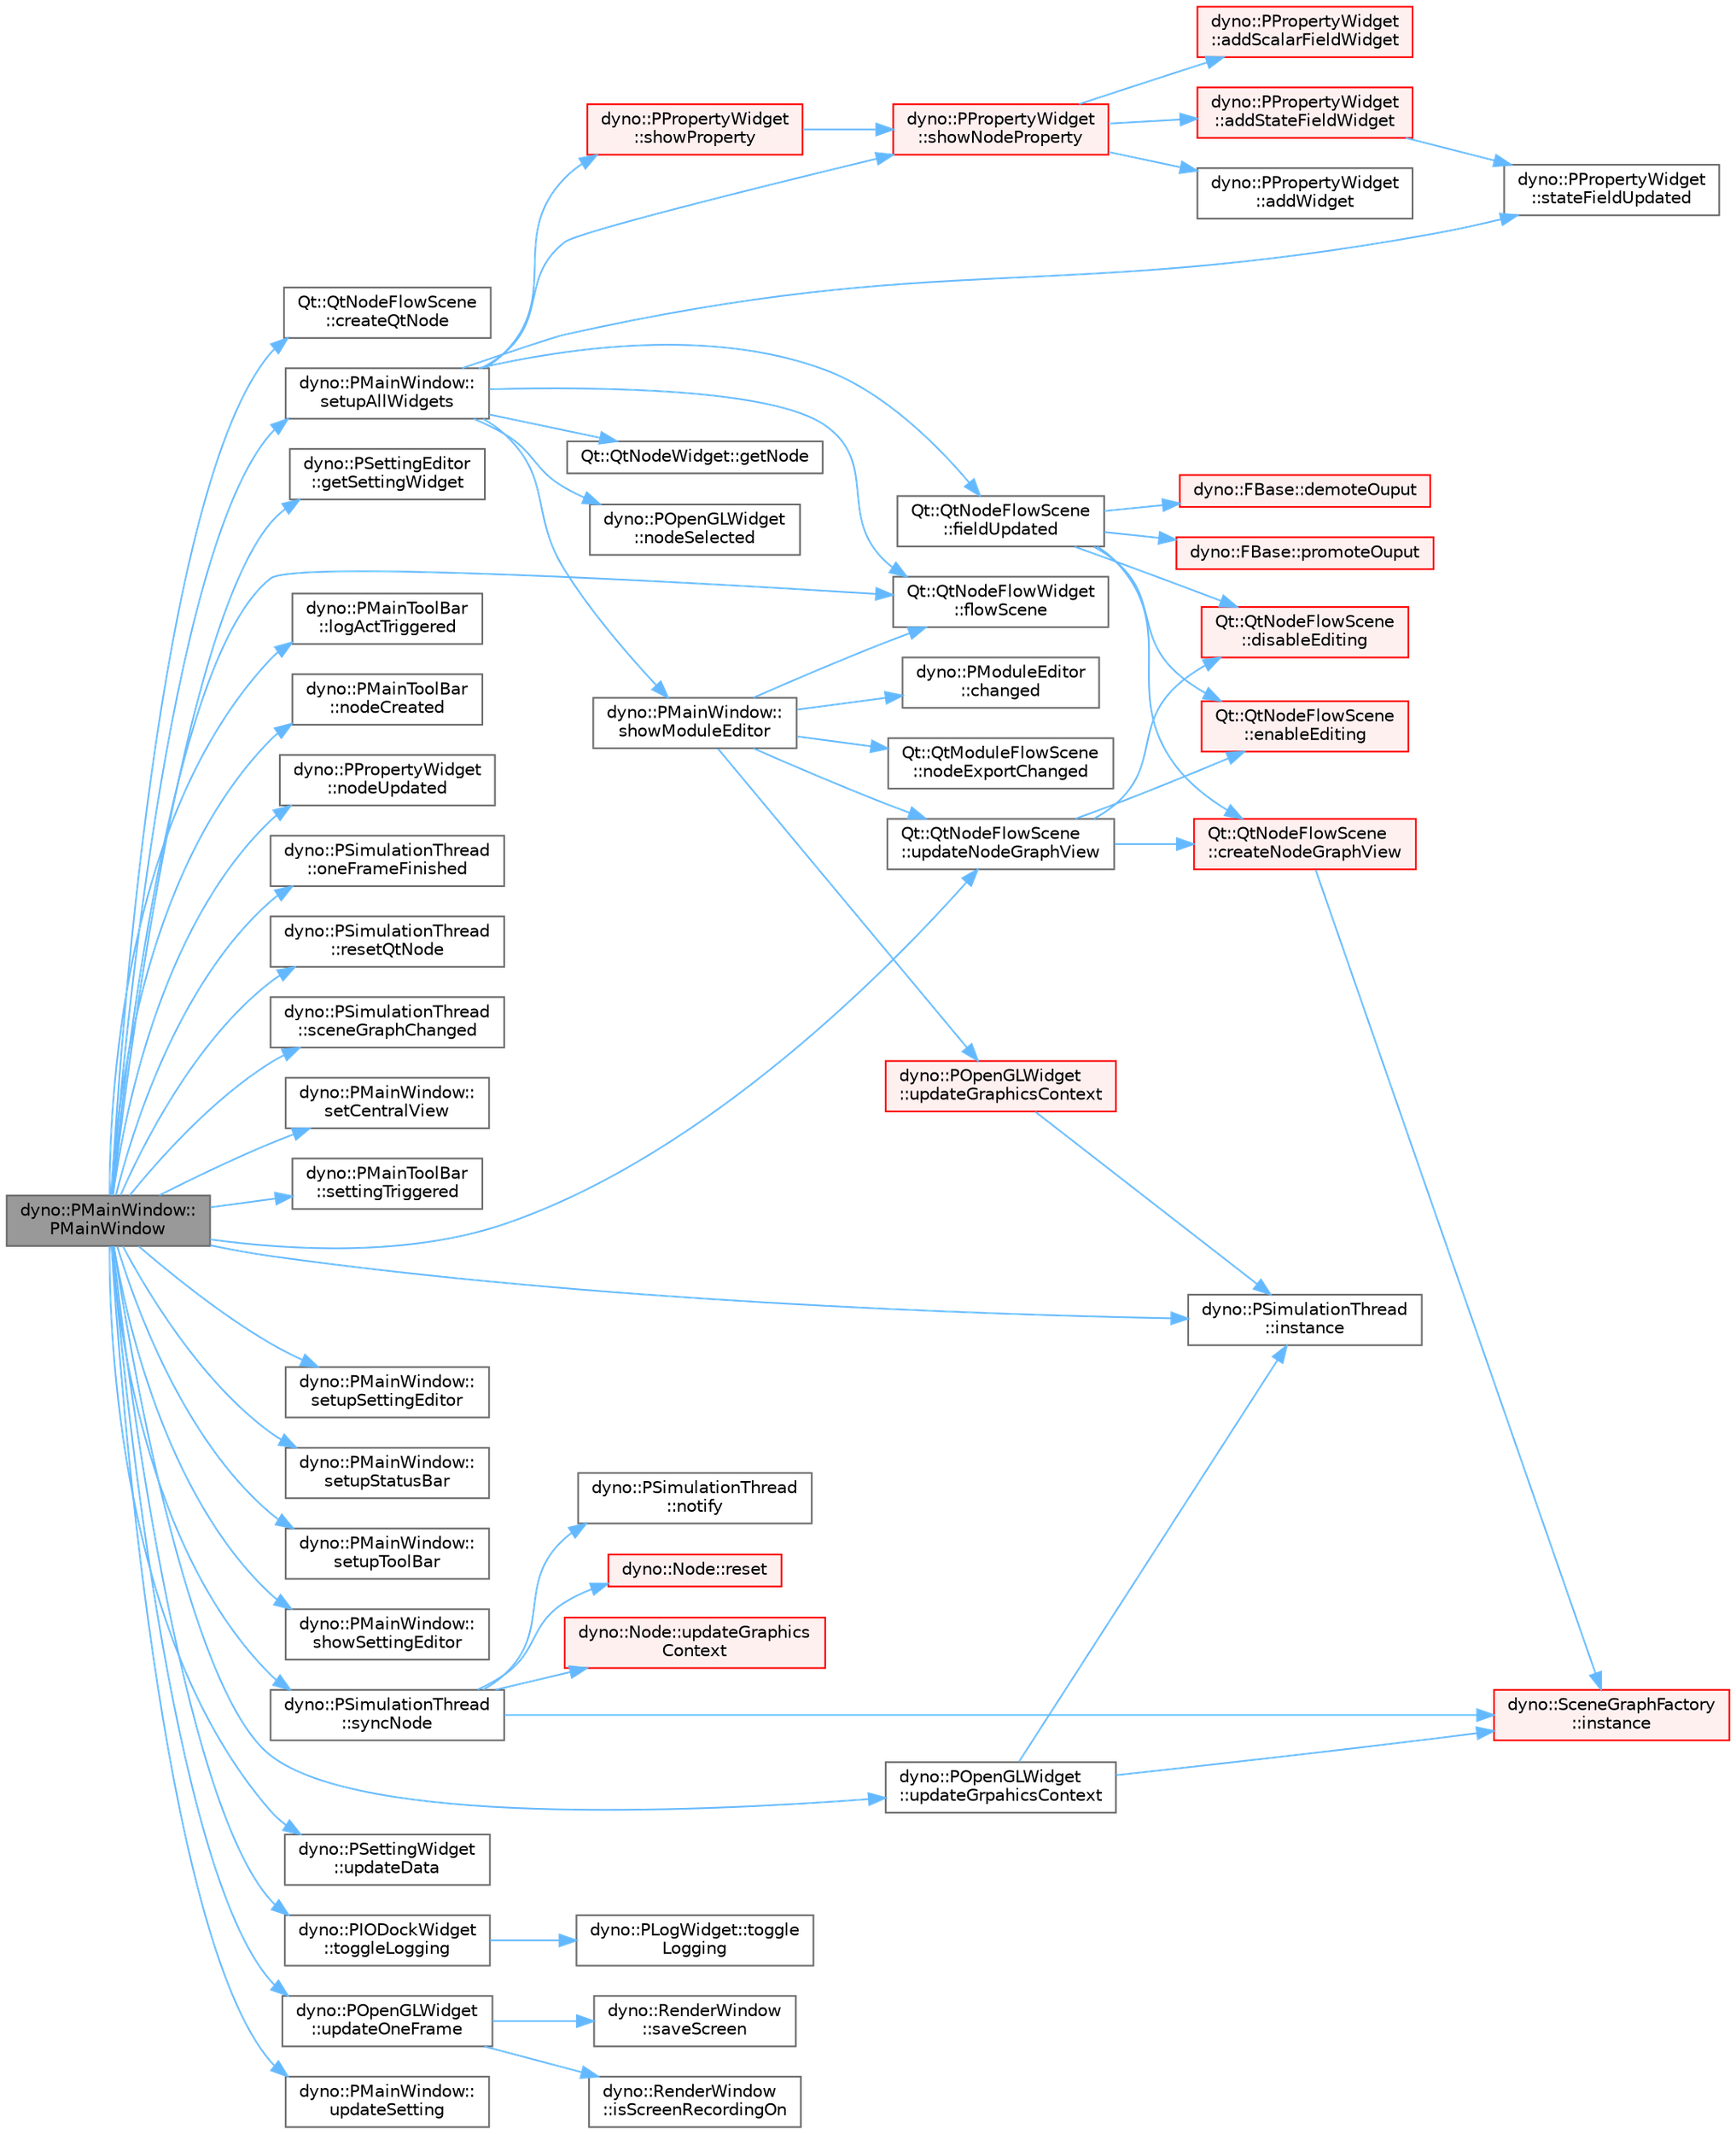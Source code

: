 digraph "dyno::PMainWindow::PMainWindow"
{
 // LATEX_PDF_SIZE
  bgcolor="transparent";
  edge [fontname=Helvetica,fontsize=10,labelfontname=Helvetica,labelfontsize=10];
  node [fontname=Helvetica,fontsize=10,shape=box,height=0.2,width=0.4];
  rankdir="LR";
  Node1 [id="Node000001",label="dyno::PMainWindow::\lPMainWindow",height=0.2,width=0.4,color="gray40", fillcolor="grey60", style="filled", fontcolor="black",tooltip=" "];
  Node1 -> Node2 [id="edge1_Node000001_Node000002",color="steelblue1",style="solid",tooltip=" "];
  Node2 [id="Node000002",label="Qt::QtNodeFlowScene\l::createQtNode",height=0.2,width=0.4,color="grey40", fillcolor="white", style="filled",URL="$class_qt_1_1_qt_node_flow_scene.html#a4062c8ef444936081cbf0c74b8a3b8bd",tooltip=" "];
  Node1 -> Node3 [id="edge2_Node000001_Node000003",color="steelblue1",style="solid",tooltip=" "];
  Node3 [id="Node000003",label="Qt::QtNodeFlowWidget\l::flowScene",height=0.2,width=0.4,color="grey40", fillcolor="white", style="filled",URL="$class_qt_1_1_qt_node_flow_widget.html#a17c1ab95842a6def36df6962ad45a32b",tooltip=" "];
  Node1 -> Node4 [id="edge3_Node000001_Node000004",color="steelblue1",style="solid",tooltip=" "];
  Node4 [id="Node000004",label="dyno::PSettingEditor\l::getSettingWidget",height=0.2,width=0.4,color="grey40", fillcolor="white", style="filled",URL="$classdyno_1_1_p_setting_editor.html#a6fd7a9fbc60b63e5df5fc8725e423de9",tooltip=" "];
  Node1 -> Node5 [id="edge4_Node000001_Node000005",color="steelblue1",style="solid",tooltip=" "];
  Node5 [id="Node000005",label="dyno::PSimulationThread\l::instance",height=0.2,width=0.4,color="grey40", fillcolor="white", style="filled",URL="$classdyno_1_1_p_simulation_thread.html#aa6c154b97badd562a3d04e7bf3b736b1",tooltip=" "];
  Node1 -> Node6 [id="edge5_Node000001_Node000006",color="steelblue1",style="solid",tooltip=" "];
  Node6 [id="Node000006",label="dyno::PMainToolBar\l::logActTriggered",height=0.2,width=0.4,color="grey40", fillcolor="white", style="filled",URL="$classdyno_1_1_p_main_tool_bar.html#a5c783ca19bff4c19cffa2839ceacc26b",tooltip=" "];
  Node1 -> Node7 [id="edge6_Node000001_Node000007",color="steelblue1",style="solid",tooltip=" "];
  Node7 [id="Node000007",label="dyno::PMainToolBar\l::nodeCreated",height=0.2,width=0.4,color="grey40", fillcolor="white", style="filled",URL="$classdyno_1_1_p_main_tool_bar.html#aa3fe8fd9a307bff07fa86adcd6401d9d",tooltip=" "];
  Node1 -> Node8 [id="edge7_Node000001_Node000008",color="steelblue1",style="solid",tooltip=" "];
  Node8 [id="Node000008",label="dyno::PPropertyWidget\l::nodeUpdated",height=0.2,width=0.4,color="grey40", fillcolor="white", style="filled",URL="$classdyno_1_1_p_property_widget.html#a1799a491d351417babb5a7cf24391421",tooltip=" "];
  Node1 -> Node9 [id="edge8_Node000001_Node000009",color="steelblue1",style="solid",tooltip=" "];
  Node9 [id="Node000009",label="dyno::PSimulationThread\l::oneFrameFinished",height=0.2,width=0.4,color="grey40", fillcolor="white", style="filled",URL="$classdyno_1_1_p_simulation_thread.html#a3537c0310a825e856d1af4e0c1e1846d",tooltip=" "];
  Node1 -> Node10 [id="edge9_Node000001_Node000010",color="steelblue1",style="solid",tooltip=" "];
  Node10 [id="Node000010",label="dyno::PSimulationThread\l::resetQtNode",height=0.2,width=0.4,color="grey40", fillcolor="white", style="filled",URL="$classdyno_1_1_p_simulation_thread.html#ab10c0371f9d5710b4a8f31d21316d34b",tooltip=" "];
  Node1 -> Node11 [id="edge10_Node000001_Node000011",color="steelblue1",style="solid",tooltip=" "];
  Node11 [id="Node000011",label="dyno::PSimulationThread\l::sceneGraphChanged",height=0.2,width=0.4,color="grey40", fillcolor="white", style="filled",URL="$classdyno_1_1_p_simulation_thread.html#a4762a73779f4b673d7aa2b27cd668dcc",tooltip=" "];
  Node1 -> Node12 [id="edge11_Node000001_Node000012",color="steelblue1",style="solid",tooltip=" "];
  Node12 [id="Node000012",label="dyno::PMainWindow::\lsetCentralView",height=0.2,width=0.4,color="grey40", fillcolor="white", style="filled",URL="$classdyno_1_1_p_main_window.html#ae0ddf592821bb06369f1bcd4e814e779",tooltip=" "];
  Node1 -> Node13 [id="edge12_Node000001_Node000013",color="steelblue1",style="solid",tooltip=" "];
  Node13 [id="Node000013",label="dyno::PMainToolBar\l::settingTriggered",height=0.2,width=0.4,color="grey40", fillcolor="white", style="filled",URL="$classdyno_1_1_p_main_tool_bar.html#ae48d828e68ec0a59aed85b414973a802",tooltip=" "];
  Node1 -> Node14 [id="edge13_Node000001_Node000014",color="steelblue1",style="solid",tooltip=" "];
  Node14 [id="Node000014",label="dyno::PMainWindow::\lsetupAllWidgets",height=0.2,width=0.4,color="grey40", fillcolor="white", style="filled",URL="$classdyno_1_1_p_main_window.html#ae6cab3b2d7262f7c6e8d0db355151c18",tooltip=" "];
  Node14 -> Node15 [id="edge14_Node000014_Node000015",color="steelblue1",style="solid",tooltip=" "];
  Node15 [id="Node000015",label="Qt::QtNodeFlowScene\l::fieldUpdated",height=0.2,width=0.4,color="grey40", fillcolor="white", style="filled",URL="$class_qt_1_1_qt_node_flow_scene.html#ae706c22e0e9f25428ef70bf3177767f2",tooltip=" "];
  Node15 -> Node16 [id="edge15_Node000015_Node000016",color="steelblue1",style="solid",tooltip=" "];
  Node16 [id="Node000016",label="Qt::QtNodeFlowScene\l::createNodeGraphView",height=0.2,width=0.4,color="red", fillcolor="#FFF0F0", style="filled",URL="$class_qt_1_1_qt_node_flow_scene.html#a89206a4a64a463931313a1facf24da06",tooltip="create a QT-based view for the active scene graph."];
  Node16 -> Node20 [id="edge16_Node000016_Node000020",color="steelblue1",style="solid",tooltip=" "];
  Node20 [id="Node000020",label="dyno::SceneGraphFactory\l::instance",height=0.2,width=0.4,color="red", fillcolor="#FFF0F0", style="filled",URL="$classdyno_1_1_scene_graph_factory.html#a734602c4eaa53d89bd0293015383677b",tooltip=" "];
  Node15 -> Node23 [id="edge17_Node000015_Node000023",color="steelblue1",style="solid",tooltip=" "];
  Node23 [id="Node000023",label="dyno::FBase::demoteOuput",height=0.2,width=0.4,color="red", fillcolor="#FFF0F0", style="filled",URL="$classdyno_1_1_f_base.html#ac77a8b8016d61729e4051ce95b7af4b4",tooltip="Hide a state field from outputs."];
  Node15 -> Node26 [id="edge18_Node000015_Node000026",color="steelblue1",style="solid",tooltip=" "];
  Node26 [id="Node000026",label="Qt::QtNodeFlowScene\l::disableEditing",height=0.2,width=0.4,color="red", fillcolor="#FFF0F0", style="filled",URL="$class_qt_1_1_qt_node_flow_scene.html#aa26f9a3ae86fe2565a7a50c5274d180c",tooltip=" "];
  Node15 -> Node28 [id="edge19_Node000015_Node000028",color="steelblue1",style="solid",tooltip=" "];
  Node28 [id="Node000028",label="Qt::QtNodeFlowScene\l::enableEditing",height=0.2,width=0.4,color="red", fillcolor="#FFF0F0", style="filled",URL="$class_qt_1_1_qt_node_flow_scene.html#af484b83f48a4bd4585e12ed65f088cea",tooltip=" "];
  Node15 -> Node30 [id="edge20_Node000015_Node000030",color="steelblue1",style="solid",tooltip=" "];
  Node30 [id="Node000030",label="dyno::FBase::promoteOuput",height=0.2,width=0.4,color="red", fillcolor="#FFF0F0", style="filled",URL="$classdyno_1_1_f_base.html#a3e7cf3c5b35244831c956ddd77a3eade",tooltip="Display a state field as an ouput field."];
  Node14 -> Node3 [id="edge21_Node000014_Node000003",color="steelblue1",style="solid",tooltip=" "];
  Node14 -> Node32 [id="edge22_Node000014_Node000032",color="steelblue1",style="solid",tooltip=" "];
  Node32 [id="Node000032",label="Qt::QtNodeWidget::getNode",height=0.2,width=0.4,color="grey40", fillcolor="white", style="filled",URL="$class_qt_1_1_qt_node_widget.html#af1350f75e828fab6b9713c6ed0719406",tooltip=" "];
  Node14 -> Node33 [id="edge23_Node000014_Node000033",color="steelblue1",style="solid",tooltip=" "];
  Node33 [id="Node000033",label="dyno::POpenGLWidget\l::nodeSelected",height=0.2,width=0.4,color="grey40", fillcolor="white", style="filled",URL="$classdyno_1_1_p_open_g_l_widget.html#a004301e0078029cc3a9c24786d0a0d74",tooltip=" "];
  Node14 -> Node34 [id="edge24_Node000014_Node000034",color="steelblue1",style="solid",tooltip=" "];
  Node34 [id="Node000034",label="dyno::PMainWindow::\lshowModuleEditor",height=0.2,width=0.4,color="grey40", fillcolor="white", style="filled",URL="$classdyno_1_1_p_main_window.html#a7b4fc7b67d578c57cc9600ed7aeb0154",tooltip=" "];
  Node34 -> Node35 [id="edge25_Node000034_Node000035",color="steelblue1",style="solid",tooltip=" "];
  Node35 [id="Node000035",label="dyno::PModuleEditor\l::changed",height=0.2,width=0.4,color="grey40", fillcolor="white", style="filled",URL="$classdyno_1_1_p_module_editor.html#ac9ceeb27cdb346e94ef4c017f359f5b5",tooltip=" "];
  Node34 -> Node3 [id="edge26_Node000034_Node000003",color="steelblue1",style="solid",tooltip=" "];
  Node34 -> Node36 [id="edge27_Node000034_Node000036",color="steelblue1",style="solid",tooltip=" "];
  Node36 [id="Node000036",label="Qt::QtModuleFlowScene\l::nodeExportChanged",height=0.2,width=0.4,color="grey40", fillcolor="white", style="filled",URL="$class_qt_1_1_qt_module_flow_scene.html#a59a16aca07909797ab11a4076534819e",tooltip=" "];
  Node34 -> Node37 [id="edge28_Node000034_Node000037",color="steelblue1",style="solid",tooltip=" "];
  Node37 [id="Node000037",label="dyno::POpenGLWidget\l::updateGraphicsContext",height=0.2,width=0.4,color="red", fillcolor="#FFF0F0", style="filled",URL="$classdyno_1_1_p_open_g_l_widget.html#a28e1f9015720364115be83ab5ba89d18",tooltip=" "];
  Node37 -> Node5 [id="edge29_Node000037_Node000005",color="steelblue1",style="solid",tooltip=" "];
  Node34 -> Node39 [id="edge30_Node000034_Node000039",color="steelblue1",style="solid",tooltip=" "];
  Node39 [id="Node000039",label="Qt::QtNodeFlowScene\l::updateNodeGraphView",height=0.2,width=0.4,color="grey40", fillcolor="white", style="filled",URL="$class_qt_1_1_qt_node_flow_scene.html#a5724b716b70d0eda88128b6ad40b3e16",tooltip="Update the view only for the active scene graph, the data model will not be changed."];
  Node39 -> Node16 [id="edge31_Node000039_Node000016",color="steelblue1",style="solid",tooltip=" "];
  Node39 -> Node26 [id="edge32_Node000039_Node000026",color="steelblue1",style="solid",tooltip=" "];
  Node39 -> Node28 [id="edge33_Node000039_Node000028",color="steelblue1",style="solid",tooltip=" "];
  Node14 -> Node40 [id="edge34_Node000014_Node000040",color="steelblue1",style="solid",tooltip=" "];
  Node40 [id="Node000040",label="dyno::PPropertyWidget\l::showNodeProperty",height=0.2,width=0.4,color="red", fillcolor="#FFF0F0", style="filled",URL="$classdyno_1_1_p_property_widget.html#a9b6c7d8c1385a2d3a4c0f26681a870c6",tooltip=" "];
  Node40 -> Node41 [id="edge35_Node000040_Node000041",color="steelblue1",style="solid",tooltip=" "];
  Node41 [id="Node000041",label="dyno::PPropertyWidget\l::addScalarFieldWidget",height=0.2,width=0.4,color="red", fillcolor="#FFF0F0", style="filled",URL="$classdyno_1_1_p_property_widget.html#acd088d209386cb84d9a6540507de9228",tooltip=" "];
  Node40 -> Node48 [id="edge36_Node000040_Node000048",color="steelblue1",style="solid",tooltip=" "];
  Node48 [id="Node000048",label="dyno::PPropertyWidget\l::addStateFieldWidget",height=0.2,width=0.4,color="red", fillcolor="#FFF0F0", style="filled",URL="$classdyno_1_1_p_property_widget.html#a044f1160fe6763bafdebd240adb1d115",tooltip=" "];
  Node48 -> Node49 [id="edge37_Node000048_Node000049",color="steelblue1",style="solid",tooltip=" "];
  Node49 [id="Node000049",label="dyno::PPropertyWidget\l::stateFieldUpdated",height=0.2,width=0.4,color="grey40", fillcolor="white", style="filled",URL="$classdyno_1_1_p_property_widget.html#af4174e4c9e858451d82045f4d8a2d97f",tooltip=" "];
  Node40 -> Node51 [id="edge38_Node000040_Node000051",color="steelblue1",style="solid",tooltip=" "];
  Node51 [id="Node000051",label="dyno::PPropertyWidget\l::addWidget",height=0.2,width=0.4,color="grey40", fillcolor="white", style="filled",URL="$classdyno_1_1_p_property_widget.html#a64c642055df63685fdff4a38bb05546c",tooltip=" "];
  Node14 -> Node57 [id="edge39_Node000014_Node000057",color="steelblue1",style="solid",tooltip=" "];
  Node57 [id="Node000057",label="dyno::PPropertyWidget\l::showProperty",height=0.2,width=0.4,color="red", fillcolor="#FFF0F0", style="filled",URL="$classdyno_1_1_p_property_widget.html#a0281bbdcdc49deb5b7b2d5ed25f770da",tooltip=" "];
  Node57 -> Node40 [id="edge40_Node000057_Node000040",color="steelblue1",style="solid",tooltip=" "];
  Node14 -> Node49 [id="edge41_Node000014_Node000049",color="steelblue1",style="solid",tooltip=" "];
  Node1 -> Node59 [id="edge42_Node000001_Node000059",color="steelblue1",style="solid",tooltip=" "];
  Node59 [id="Node000059",label="dyno::PMainWindow::\lsetupSettingEditor",height=0.2,width=0.4,color="grey40", fillcolor="white", style="filled",URL="$classdyno_1_1_p_main_window.html#a78a3c328a7ba310dbb7d2f4964f1d1bb",tooltip=" "];
  Node1 -> Node60 [id="edge43_Node000001_Node000060",color="steelblue1",style="solid",tooltip=" "];
  Node60 [id="Node000060",label="dyno::PMainWindow::\lsetupStatusBar",height=0.2,width=0.4,color="grey40", fillcolor="white", style="filled",URL="$classdyno_1_1_p_main_window.html#a68e98d712360a6c08886f0a417c09983",tooltip=" "];
  Node1 -> Node61 [id="edge44_Node000001_Node000061",color="steelblue1",style="solid",tooltip=" "];
  Node61 [id="Node000061",label="dyno::PMainWindow::\lsetupToolBar",height=0.2,width=0.4,color="grey40", fillcolor="white", style="filled",URL="$classdyno_1_1_p_main_window.html#ac4ea2ea63ee640e7a70eaa9c870f6b16",tooltip=" "];
  Node1 -> Node62 [id="edge45_Node000001_Node000062",color="steelblue1",style="solid",tooltip=" "];
  Node62 [id="Node000062",label="dyno::PMainWindow::\lshowSettingEditor",height=0.2,width=0.4,color="grey40", fillcolor="white", style="filled",URL="$classdyno_1_1_p_main_window.html#a259587b34e3e217dc587f4746b87bbc1",tooltip=" "];
  Node1 -> Node63 [id="edge46_Node000001_Node000063",color="steelblue1",style="solid",tooltip=" "];
  Node63 [id="Node000063",label="dyno::PSimulationThread\l::syncNode",height=0.2,width=0.4,color="grey40", fillcolor="white", style="filled",URL="$classdyno_1_1_p_simulation_thread.html#aa8e50b7106fcc35a36d360b3f793087c",tooltip=" "];
  Node63 -> Node20 [id="edge47_Node000063_Node000020",color="steelblue1",style="solid",tooltip=" "];
  Node63 -> Node64 [id="edge48_Node000063_Node000064",color="steelblue1",style="solid",tooltip=" "];
  Node64 [id="Node000064",label="dyno::PSimulationThread\l::notify",height=0.2,width=0.4,color="grey40", fillcolor="white", style="filled",URL="$classdyno_1_1_p_simulation_thread.html#adea9d0cba8dd2f70cc9b60c74c3b4071",tooltip=" "];
  Node63 -> Node65 [id="edge49_Node000063_Node000065",color="steelblue1",style="solid",tooltip=" "];
  Node65 [id="Node000065",label="dyno::Node::reset",height=0.2,width=0.4,color="red", fillcolor="#FFF0F0", style="filled",URL="$classdyno_1_1_node.html#aab8ae5fafafc2facf6aab7a0f7994438",tooltip=" "];
  Node63 -> Node71 [id="edge50_Node000063_Node000071",color="steelblue1",style="solid",tooltip=" "];
  Node71 [id="Node000071",label="dyno::Node::updateGraphics\lContext",height=0.2,width=0.4,color="red", fillcolor="#FFF0F0", style="filled",URL="$classdyno_1_1_node.html#a7a74700d644f14ebc0f155add4619830",tooltip=" "];
  Node1 -> Node72 [id="edge51_Node000001_Node000072",color="steelblue1",style="solid",tooltip=" "];
  Node72 [id="Node000072",label="dyno::PIODockWidget\l::toggleLogging",height=0.2,width=0.4,color="grey40", fillcolor="white", style="filled",URL="$classdyno_1_1_p_i_o_dock_widget.html#ae133de94059c3d763b74285742237065",tooltip=" "];
  Node72 -> Node73 [id="edge52_Node000072_Node000073",color="steelblue1",style="solid",tooltip=" "];
  Node73 [id="Node000073",label="dyno::PLogWidget::toggle\lLogging",height=0.2,width=0.4,color="grey40", fillcolor="white", style="filled",URL="$classdyno_1_1_p_log_widget.html#a11b369a54c67c8c97de8dcfe421d899d",tooltip=" "];
  Node1 -> Node74 [id="edge53_Node000001_Node000074",color="steelblue1",style="solid",tooltip=" "];
  Node74 [id="Node000074",label="dyno::PSettingWidget\l::updateData",height=0.2,width=0.4,color="grey40", fillcolor="white", style="filled",URL="$classdyno_1_1_p_setting_widget.html#a8513648666b846d76b99f80dec4a26e3",tooltip=" "];
  Node1 -> Node75 [id="edge54_Node000001_Node000075",color="steelblue1",style="solid",tooltip=" "];
  Node75 [id="Node000075",label="dyno::POpenGLWidget\l::updateGrpahicsContext",height=0.2,width=0.4,color="grey40", fillcolor="white", style="filled",URL="$classdyno_1_1_p_open_g_l_widget.html#a158cd5af483e1468ecf82a61df8e3a41",tooltip=" "];
  Node75 -> Node20 [id="edge55_Node000075_Node000020",color="steelblue1",style="solid",tooltip=" "];
  Node75 -> Node5 [id="edge56_Node000075_Node000005",color="steelblue1",style="solid",tooltip=" "];
  Node1 -> Node39 [id="edge57_Node000001_Node000039",color="steelblue1",style="solid",tooltip=" "];
  Node1 -> Node76 [id="edge58_Node000001_Node000076",color="steelblue1",style="solid",tooltip=" "];
  Node76 [id="Node000076",label="dyno::POpenGLWidget\l::updateOneFrame",height=0.2,width=0.4,color="grey40", fillcolor="white", style="filled",URL="$classdyno_1_1_p_open_g_l_widget.html#a30221a236444bd829eabbb83ffbe1ed7",tooltip=" "];
  Node76 -> Node77 [id="edge59_Node000076_Node000077",color="steelblue1",style="solid",tooltip=" "];
  Node77 [id="Node000077",label="dyno::RenderWindow\l::isScreenRecordingOn",height=0.2,width=0.4,color="grey40", fillcolor="white", style="filled",URL="$classdyno_1_1_render_window.html#a985364fef73047cc171bcfc195784613",tooltip=" "];
  Node76 -> Node78 [id="edge60_Node000076_Node000078",color="steelblue1",style="solid",tooltip=" "];
  Node78 [id="Node000078",label="dyno::RenderWindow\l::saveScreen",height=0.2,width=0.4,color="grey40", fillcolor="white", style="filled",URL="$classdyno_1_1_render_window.html#a28cd9ece3de78941c116d6153bf5529e",tooltip=" "];
  Node1 -> Node79 [id="edge61_Node000001_Node000079",color="steelblue1",style="solid",tooltip=" "];
  Node79 [id="Node000079",label="dyno::PMainWindow::\lupdateSetting",height=0.2,width=0.4,color="grey40", fillcolor="white", style="filled",URL="$classdyno_1_1_p_main_window.html#a72b67cfb020c3dabbfba4cc152f623b4",tooltip=" "];
}
